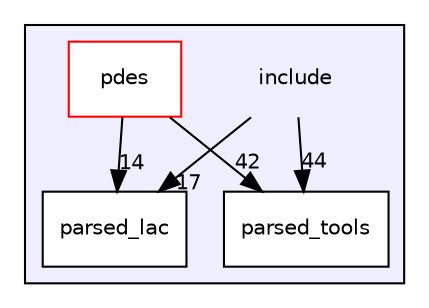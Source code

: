 digraph "include" {
  bgcolor=transparent;
  compound=true
  node [ fontsize="10", fontname="Helvetica"];
  edge [ labelfontsize="10", labelfontname="Helvetica"];
  subgraph clusterdir_d44c64559bbebec7f509842c48db8b23 {
    graph [ bgcolor="#eeeeff", pencolor="black", label="" URL="dir_d44c64559bbebec7f509842c48db8b23.html"];
    dir_d44c64559bbebec7f509842c48db8b23 [shape=plaintext label="include"];
    dir_65593bf93f1e4428cc81baf4bb94349f [shape=box label="parsed_lac" color="black" fillcolor="white" style="filled" URL="dir_65593bf93f1e4428cc81baf4bb94349f.html"];
    dir_8e8448d9aef603b86753e7cb911804a9 [shape=box label="parsed_tools" color="black" fillcolor="white" style="filled" URL="dir_8e8448d9aef603b86753e7cb911804a9.html"];
    dir_60faf9a10d52b04582224b9116454383 [shape=box label="pdes" color="red" fillcolor="white" style="filled" URL="dir_60faf9a10d52b04582224b9116454383.html"];
  }
  dir_60faf9a10d52b04582224b9116454383->dir_8e8448d9aef603b86753e7cb911804a9 [headlabel="42", labeldistance=1.5 headhref="dir_000005_000004.html"];
  dir_60faf9a10d52b04582224b9116454383->dir_65593bf93f1e4428cc81baf4bb94349f [headlabel="14", labeldistance=1.5 headhref="dir_000005_000003.html"];
  dir_d44c64559bbebec7f509842c48db8b23->dir_8e8448d9aef603b86753e7cb911804a9 [headlabel="44", labeldistance=1.5 headhref="dir_000002_000004.html"];
  dir_d44c64559bbebec7f509842c48db8b23->dir_65593bf93f1e4428cc81baf4bb94349f [headlabel="17", labeldistance=1.5 headhref="dir_000002_000003.html"];
}
